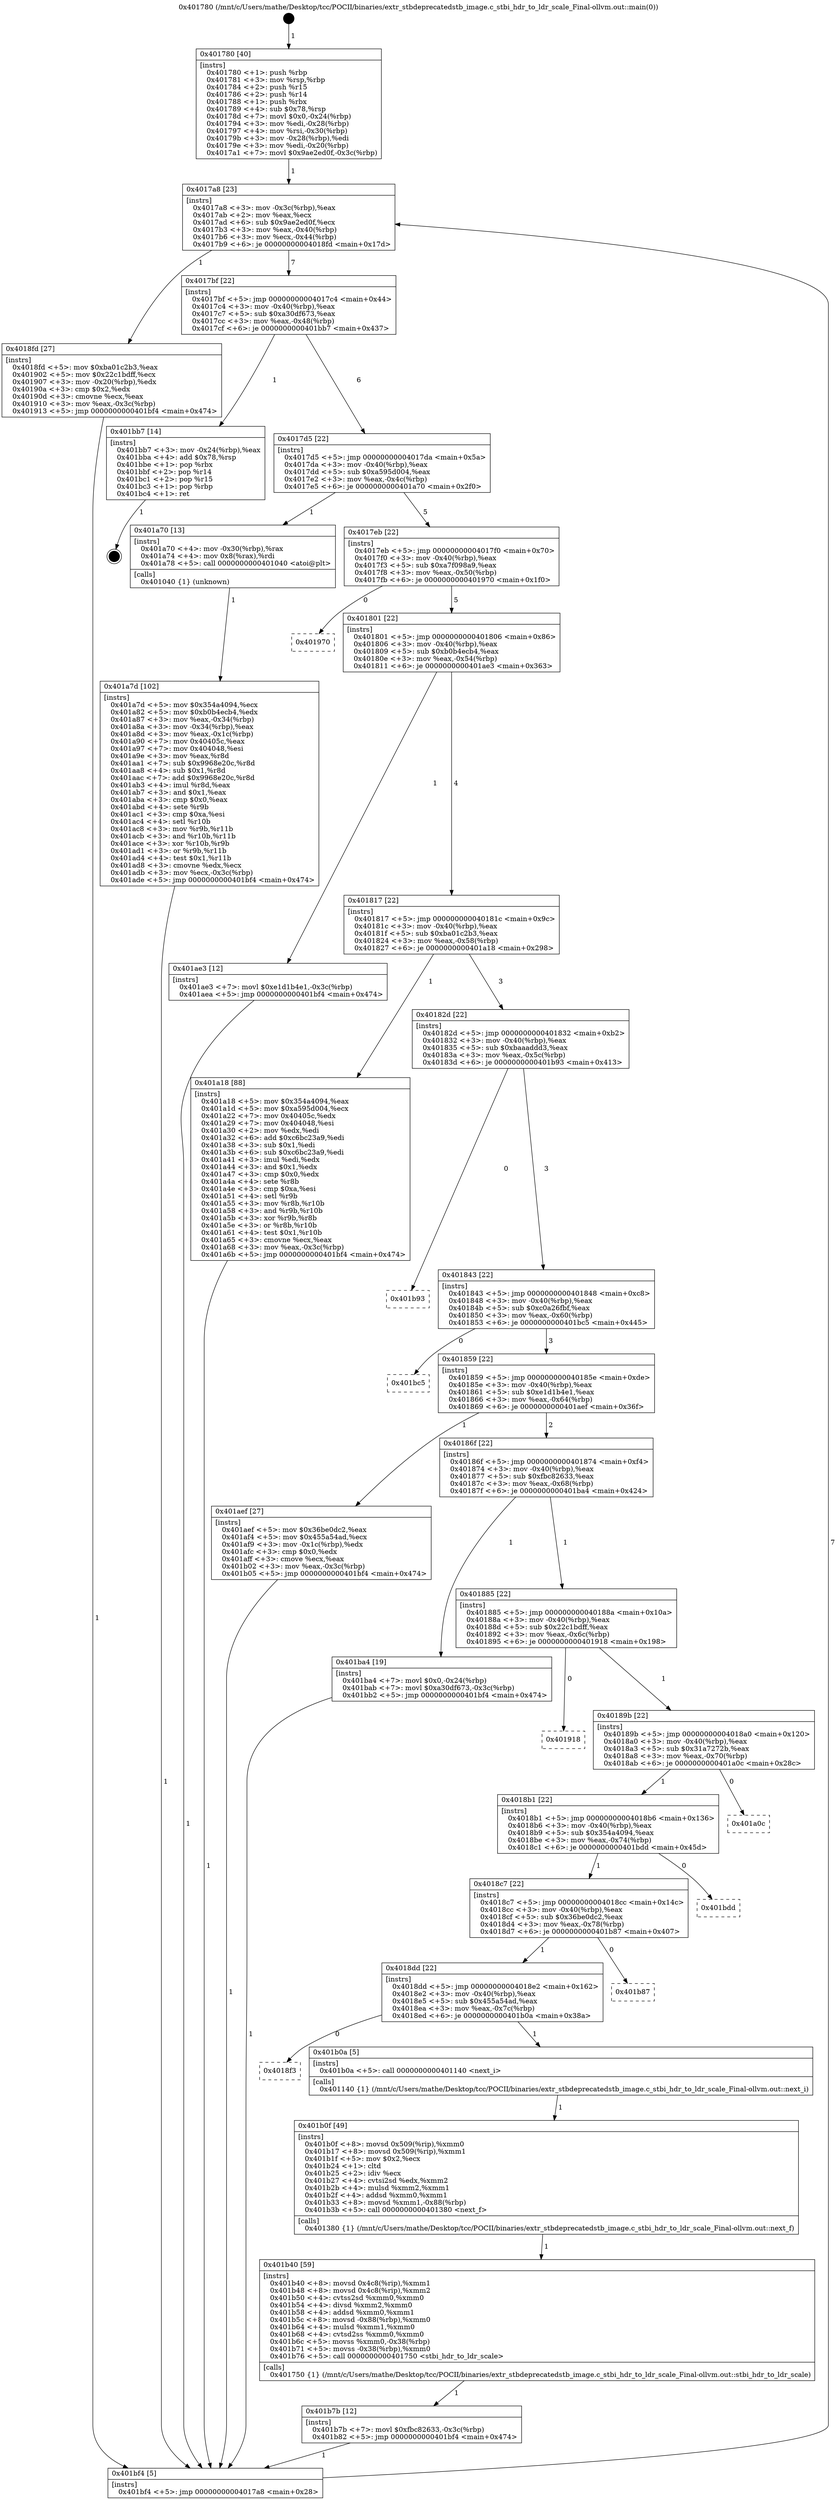 digraph "0x401780" {
  label = "0x401780 (/mnt/c/Users/mathe/Desktop/tcc/POCII/binaries/extr_stbdeprecatedstb_image.c_stbi_hdr_to_ldr_scale_Final-ollvm.out::main(0))"
  labelloc = "t"
  node[shape=record]

  Entry [label="",width=0.3,height=0.3,shape=circle,fillcolor=black,style=filled]
  "0x4017a8" [label="{
     0x4017a8 [23]\l
     | [instrs]\l
     &nbsp;&nbsp;0x4017a8 \<+3\>: mov -0x3c(%rbp),%eax\l
     &nbsp;&nbsp;0x4017ab \<+2\>: mov %eax,%ecx\l
     &nbsp;&nbsp;0x4017ad \<+6\>: sub $0x9ae2ed0f,%ecx\l
     &nbsp;&nbsp;0x4017b3 \<+3\>: mov %eax,-0x40(%rbp)\l
     &nbsp;&nbsp;0x4017b6 \<+3\>: mov %ecx,-0x44(%rbp)\l
     &nbsp;&nbsp;0x4017b9 \<+6\>: je 00000000004018fd \<main+0x17d\>\l
  }"]
  "0x4018fd" [label="{
     0x4018fd [27]\l
     | [instrs]\l
     &nbsp;&nbsp;0x4018fd \<+5\>: mov $0xba01c2b3,%eax\l
     &nbsp;&nbsp;0x401902 \<+5\>: mov $0x22c1bdff,%ecx\l
     &nbsp;&nbsp;0x401907 \<+3\>: mov -0x20(%rbp),%edx\l
     &nbsp;&nbsp;0x40190a \<+3\>: cmp $0x2,%edx\l
     &nbsp;&nbsp;0x40190d \<+3\>: cmovne %ecx,%eax\l
     &nbsp;&nbsp;0x401910 \<+3\>: mov %eax,-0x3c(%rbp)\l
     &nbsp;&nbsp;0x401913 \<+5\>: jmp 0000000000401bf4 \<main+0x474\>\l
  }"]
  "0x4017bf" [label="{
     0x4017bf [22]\l
     | [instrs]\l
     &nbsp;&nbsp;0x4017bf \<+5\>: jmp 00000000004017c4 \<main+0x44\>\l
     &nbsp;&nbsp;0x4017c4 \<+3\>: mov -0x40(%rbp),%eax\l
     &nbsp;&nbsp;0x4017c7 \<+5\>: sub $0xa30df673,%eax\l
     &nbsp;&nbsp;0x4017cc \<+3\>: mov %eax,-0x48(%rbp)\l
     &nbsp;&nbsp;0x4017cf \<+6\>: je 0000000000401bb7 \<main+0x437\>\l
  }"]
  "0x401bf4" [label="{
     0x401bf4 [5]\l
     | [instrs]\l
     &nbsp;&nbsp;0x401bf4 \<+5\>: jmp 00000000004017a8 \<main+0x28\>\l
  }"]
  "0x401780" [label="{
     0x401780 [40]\l
     | [instrs]\l
     &nbsp;&nbsp;0x401780 \<+1\>: push %rbp\l
     &nbsp;&nbsp;0x401781 \<+3\>: mov %rsp,%rbp\l
     &nbsp;&nbsp;0x401784 \<+2\>: push %r15\l
     &nbsp;&nbsp;0x401786 \<+2\>: push %r14\l
     &nbsp;&nbsp;0x401788 \<+1\>: push %rbx\l
     &nbsp;&nbsp;0x401789 \<+4\>: sub $0x78,%rsp\l
     &nbsp;&nbsp;0x40178d \<+7\>: movl $0x0,-0x24(%rbp)\l
     &nbsp;&nbsp;0x401794 \<+3\>: mov %edi,-0x28(%rbp)\l
     &nbsp;&nbsp;0x401797 \<+4\>: mov %rsi,-0x30(%rbp)\l
     &nbsp;&nbsp;0x40179b \<+3\>: mov -0x28(%rbp),%edi\l
     &nbsp;&nbsp;0x40179e \<+3\>: mov %edi,-0x20(%rbp)\l
     &nbsp;&nbsp;0x4017a1 \<+7\>: movl $0x9ae2ed0f,-0x3c(%rbp)\l
  }"]
  Exit [label="",width=0.3,height=0.3,shape=circle,fillcolor=black,style=filled,peripheries=2]
  "0x401bb7" [label="{
     0x401bb7 [14]\l
     | [instrs]\l
     &nbsp;&nbsp;0x401bb7 \<+3\>: mov -0x24(%rbp),%eax\l
     &nbsp;&nbsp;0x401bba \<+4\>: add $0x78,%rsp\l
     &nbsp;&nbsp;0x401bbe \<+1\>: pop %rbx\l
     &nbsp;&nbsp;0x401bbf \<+2\>: pop %r14\l
     &nbsp;&nbsp;0x401bc1 \<+2\>: pop %r15\l
     &nbsp;&nbsp;0x401bc3 \<+1\>: pop %rbp\l
     &nbsp;&nbsp;0x401bc4 \<+1\>: ret\l
  }"]
  "0x4017d5" [label="{
     0x4017d5 [22]\l
     | [instrs]\l
     &nbsp;&nbsp;0x4017d5 \<+5\>: jmp 00000000004017da \<main+0x5a\>\l
     &nbsp;&nbsp;0x4017da \<+3\>: mov -0x40(%rbp),%eax\l
     &nbsp;&nbsp;0x4017dd \<+5\>: sub $0xa595d004,%eax\l
     &nbsp;&nbsp;0x4017e2 \<+3\>: mov %eax,-0x4c(%rbp)\l
     &nbsp;&nbsp;0x4017e5 \<+6\>: je 0000000000401a70 \<main+0x2f0\>\l
  }"]
  "0x401b7b" [label="{
     0x401b7b [12]\l
     | [instrs]\l
     &nbsp;&nbsp;0x401b7b \<+7\>: movl $0xfbc82633,-0x3c(%rbp)\l
     &nbsp;&nbsp;0x401b82 \<+5\>: jmp 0000000000401bf4 \<main+0x474\>\l
  }"]
  "0x401a70" [label="{
     0x401a70 [13]\l
     | [instrs]\l
     &nbsp;&nbsp;0x401a70 \<+4\>: mov -0x30(%rbp),%rax\l
     &nbsp;&nbsp;0x401a74 \<+4\>: mov 0x8(%rax),%rdi\l
     &nbsp;&nbsp;0x401a78 \<+5\>: call 0000000000401040 \<atoi@plt\>\l
     | [calls]\l
     &nbsp;&nbsp;0x401040 \{1\} (unknown)\l
  }"]
  "0x4017eb" [label="{
     0x4017eb [22]\l
     | [instrs]\l
     &nbsp;&nbsp;0x4017eb \<+5\>: jmp 00000000004017f0 \<main+0x70\>\l
     &nbsp;&nbsp;0x4017f0 \<+3\>: mov -0x40(%rbp),%eax\l
     &nbsp;&nbsp;0x4017f3 \<+5\>: sub $0xa7f098a9,%eax\l
     &nbsp;&nbsp;0x4017f8 \<+3\>: mov %eax,-0x50(%rbp)\l
     &nbsp;&nbsp;0x4017fb \<+6\>: je 0000000000401970 \<main+0x1f0\>\l
  }"]
  "0x401b40" [label="{
     0x401b40 [59]\l
     | [instrs]\l
     &nbsp;&nbsp;0x401b40 \<+8\>: movsd 0x4c8(%rip),%xmm1\l
     &nbsp;&nbsp;0x401b48 \<+8\>: movsd 0x4c8(%rip),%xmm2\l
     &nbsp;&nbsp;0x401b50 \<+4\>: cvtss2sd %xmm0,%xmm0\l
     &nbsp;&nbsp;0x401b54 \<+4\>: divsd %xmm2,%xmm0\l
     &nbsp;&nbsp;0x401b58 \<+4\>: addsd %xmm0,%xmm1\l
     &nbsp;&nbsp;0x401b5c \<+8\>: movsd -0x88(%rbp),%xmm0\l
     &nbsp;&nbsp;0x401b64 \<+4\>: mulsd %xmm1,%xmm0\l
     &nbsp;&nbsp;0x401b68 \<+4\>: cvtsd2ss %xmm0,%xmm0\l
     &nbsp;&nbsp;0x401b6c \<+5\>: movss %xmm0,-0x38(%rbp)\l
     &nbsp;&nbsp;0x401b71 \<+5\>: movss -0x38(%rbp),%xmm0\l
     &nbsp;&nbsp;0x401b76 \<+5\>: call 0000000000401750 \<stbi_hdr_to_ldr_scale\>\l
     | [calls]\l
     &nbsp;&nbsp;0x401750 \{1\} (/mnt/c/Users/mathe/Desktop/tcc/POCII/binaries/extr_stbdeprecatedstb_image.c_stbi_hdr_to_ldr_scale_Final-ollvm.out::stbi_hdr_to_ldr_scale)\l
  }"]
  "0x401970" [label="{
     0x401970\l
  }", style=dashed]
  "0x401801" [label="{
     0x401801 [22]\l
     | [instrs]\l
     &nbsp;&nbsp;0x401801 \<+5\>: jmp 0000000000401806 \<main+0x86\>\l
     &nbsp;&nbsp;0x401806 \<+3\>: mov -0x40(%rbp),%eax\l
     &nbsp;&nbsp;0x401809 \<+5\>: sub $0xb0b4ecb4,%eax\l
     &nbsp;&nbsp;0x40180e \<+3\>: mov %eax,-0x54(%rbp)\l
     &nbsp;&nbsp;0x401811 \<+6\>: je 0000000000401ae3 \<main+0x363\>\l
  }"]
  "0x401b0f" [label="{
     0x401b0f [49]\l
     | [instrs]\l
     &nbsp;&nbsp;0x401b0f \<+8\>: movsd 0x509(%rip),%xmm0\l
     &nbsp;&nbsp;0x401b17 \<+8\>: movsd 0x509(%rip),%xmm1\l
     &nbsp;&nbsp;0x401b1f \<+5\>: mov $0x2,%ecx\l
     &nbsp;&nbsp;0x401b24 \<+1\>: cltd\l
     &nbsp;&nbsp;0x401b25 \<+2\>: idiv %ecx\l
     &nbsp;&nbsp;0x401b27 \<+4\>: cvtsi2sd %edx,%xmm2\l
     &nbsp;&nbsp;0x401b2b \<+4\>: mulsd %xmm2,%xmm1\l
     &nbsp;&nbsp;0x401b2f \<+4\>: addsd %xmm0,%xmm1\l
     &nbsp;&nbsp;0x401b33 \<+8\>: movsd %xmm1,-0x88(%rbp)\l
     &nbsp;&nbsp;0x401b3b \<+5\>: call 0000000000401380 \<next_f\>\l
     | [calls]\l
     &nbsp;&nbsp;0x401380 \{1\} (/mnt/c/Users/mathe/Desktop/tcc/POCII/binaries/extr_stbdeprecatedstb_image.c_stbi_hdr_to_ldr_scale_Final-ollvm.out::next_f)\l
  }"]
  "0x401ae3" [label="{
     0x401ae3 [12]\l
     | [instrs]\l
     &nbsp;&nbsp;0x401ae3 \<+7\>: movl $0xe1d1b4e1,-0x3c(%rbp)\l
     &nbsp;&nbsp;0x401aea \<+5\>: jmp 0000000000401bf4 \<main+0x474\>\l
  }"]
  "0x401817" [label="{
     0x401817 [22]\l
     | [instrs]\l
     &nbsp;&nbsp;0x401817 \<+5\>: jmp 000000000040181c \<main+0x9c\>\l
     &nbsp;&nbsp;0x40181c \<+3\>: mov -0x40(%rbp),%eax\l
     &nbsp;&nbsp;0x40181f \<+5\>: sub $0xba01c2b3,%eax\l
     &nbsp;&nbsp;0x401824 \<+3\>: mov %eax,-0x58(%rbp)\l
     &nbsp;&nbsp;0x401827 \<+6\>: je 0000000000401a18 \<main+0x298\>\l
  }"]
  "0x4018f3" [label="{
     0x4018f3\l
  }", style=dashed]
  "0x401a18" [label="{
     0x401a18 [88]\l
     | [instrs]\l
     &nbsp;&nbsp;0x401a18 \<+5\>: mov $0x354a4094,%eax\l
     &nbsp;&nbsp;0x401a1d \<+5\>: mov $0xa595d004,%ecx\l
     &nbsp;&nbsp;0x401a22 \<+7\>: mov 0x40405c,%edx\l
     &nbsp;&nbsp;0x401a29 \<+7\>: mov 0x404048,%esi\l
     &nbsp;&nbsp;0x401a30 \<+2\>: mov %edx,%edi\l
     &nbsp;&nbsp;0x401a32 \<+6\>: add $0xc6bc23a9,%edi\l
     &nbsp;&nbsp;0x401a38 \<+3\>: sub $0x1,%edi\l
     &nbsp;&nbsp;0x401a3b \<+6\>: sub $0xc6bc23a9,%edi\l
     &nbsp;&nbsp;0x401a41 \<+3\>: imul %edi,%edx\l
     &nbsp;&nbsp;0x401a44 \<+3\>: and $0x1,%edx\l
     &nbsp;&nbsp;0x401a47 \<+3\>: cmp $0x0,%edx\l
     &nbsp;&nbsp;0x401a4a \<+4\>: sete %r8b\l
     &nbsp;&nbsp;0x401a4e \<+3\>: cmp $0xa,%esi\l
     &nbsp;&nbsp;0x401a51 \<+4\>: setl %r9b\l
     &nbsp;&nbsp;0x401a55 \<+3\>: mov %r8b,%r10b\l
     &nbsp;&nbsp;0x401a58 \<+3\>: and %r9b,%r10b\l
     &nbsp;&nbsp;0x401a5b \<+3\>: xor %r9b,%r8b\l
     &nbsp;&nbsp;0x401a5e \<+3\>: or %r8b,%r10b\l
     &nbsp;&nbsp;0x401a61 \<+4\>: test $0x1,%r10b\l
     &nbsp;&nbsp;0x401a65 \<+3\>: cmovne %ecx,%eax\l
     &nbsp;&nbsp;0x401a68 \<+3\>: mov %eax,-0x3c(%rbp)\l
     &nbsp;&nbsp;0x401a6b \<+5\>: jmp 0000000000401bf4 \<main+0x474\>\l
  }"]
  "0x40182d" [label="{
     0x40182d [22]\l
     | [instrs]\l
     &nbsp;&nbsp;0x40182d \<+5\>: jmp 0000000000401832 \<main+0xb2\>\l
     &nbsp;&nbsp;0x401832 \<+3\>: mov -0x40(%rbp),%eax\l
     &nbsp;&nbsp;0x401835 \<+5\>: sub $0xbaaaddd3,%eax\l
     &nbsp;&nbsp;0x40183a \<+3\>: mov %eax,-0x5c(%rbp)\l
     &nbsp;&nbsp;0x40183d \<+6\>: je 0000000000401b93 \<main+0x413\>\l
  }"]
  "0x401a7d" [label="{
     0x401a7d [102]\l
     | [instrs]\l
     &nbsp;&nbsp;0x401a7d \<+5\>: mov $0x354a4094,%ecx\l
     &nbsp;&nbsp;0x401a82 \<+5\>: mov $0xb0b4ecb4,%edx\l
     &nbsp;&nbsp;0x401a87 \<+3\>: mov %eax,-0x34(%rbp)\l
     &nbsp;&nbsp;0x401a8a \<+3\>: mov -0x34(%rbp),%eax\l
     &nbsp;&nbsp;0x401a8d \<+3\>: mov %eax,-0x1c(%rbp)\l
     &nbsp;&nbsp;0x401a90 \<+7\>: mov 0x40405c,%eax\l
     &nbsp;&nbsp;0x401a97 \<+7\>: mov 0x404048,%esi\l
     &nbsp;&nbsp;0x401a9e \<+3\>: mov %eax,%r8d\l
     &nbsp;&nbsp;0x401aa1 \<+7\>: sub $0x9968e20c,%r8d\l
     &nbsp;&nbsp;0x401aa8 \<+4\>: sub $0x1,%r8d\l
     &nbsp;&nbsp;0x401aac \<+7\>: add $0x9968e20c,%r8d\l
     &nbsp;&nbsp;0x401ab3 \<+4\>: imul %r8d,%eax\l
     &nbsp;&nbsp;0x401ab7 \<+3\>: and $0x1,%eax\l
     &nbsp;&nbsp;0x401aba \<+3\>: cmp $0x0,%eax\l
     &nbsp;&nbsp;0x401abd \<+4\>: sete %r9b\l
     &nbsp;&nbsp;0x401ac1 \<+3\>: cmp $0xa,%esi\l
     &nbsp;&nbsp;0x401ac4 \<+4\>: setl %r10b\l
     &nbsp;&nbsp;0x401ac8 \<+3\>: mov %r9b,%r11b\l
     &nbsp;&nbsp;0x401acb \<+3\>: and %r10b,%r11b\l
     &nbsp;&nbsp;0x401ace \<+3\>: xor %r10b,%r9b\l
     &nbsp;&nbsp;0x401ad1 \<+3\>: or %r9b,%r11b\l
     &nbsp;&nbsp;0x401ad4 \<+4\>: test $0x1,%r11b\l
     &nbsp;&nbsp;0x401ad8 \<+3\>: cmovne %edx,%ecx\l
     &nbsp;&nbsp;0x401adb \<+3\>: mov %ecx,-0x3c(%rbp)\l
     &nbsp;&nbsp;0x401ade \<+5\>: jmp 0000000000401bf4 \<main+0x474\>\l
  }"]
  "0x401b0a" [label="{
     0x401b0a [5]\l
     | [instrs]\l
     &nbsp;&nbsp;0x401b0a \<+5\>: call 0000000000401140 \<next_i\>\l
     | [calls]\l
     &nbsp;&nbsp;0x401140 \{1\} (/mnt/c/Users/mathe/Desktop/tcc/POCII/binaries/extr_stbdeprecatedstb_image.c_stbi_hdr_to_ldr_scale_Final-ollvm.out::next_i)\l
  }"]
  "0x401b93" [label="{
     0x401b93\l
  }", style=dashed]
  "0x401843" [label="{
     0x401843 [22]\l
     | [instrs]\l
     &nbsp;&nbsp;0x401843 \<+5\>: jmp 0000000000401848 \<main+0xc8\>\l
     &nbsp;&nbsp;0x401848 \<+3\>: mov -0x40(%rbp),%eax\l
     &nbsp;&nbsp;0x40184b \<+5\>: sub $0xc0a26fbf,%eax\l
     &nbsp;&nbsp;0x401850 \<+3\>: mov %eax,-0x60(%rbp)\l
     &nbsp;&nbsp;0x401853 \<+6\>: je 0000000000401bc5 \<main+0x445\>\l
  }"]
  "0x4018dd" [label="{
     0x4018dd [22]\l
     | [instrs]\l
     &nbsp;&nbsp;0x4018dd \<+5\>: jmp 00000000004018e2 \<main+0x162\>\l
     &nbsp;&nbsp;0x4018e2 \<+3\>: mov -0x40(%rbp),%eax\l
     &nbsp;&nbsp;0x4018e5 \<+5\>: sub $0x455a54ad,%eax\l
     &nbsp;&nbsp;0x4018ea \<+3\>: mov %eax,-0x7c(%rbp)\l
     &nbsp;&nbsp;0x4018ed \<+6\>: je 0000000000401b0a \<main+0x38a\>\l
  }"]
  "0x401bc5" [label="{
     0x401bc5\l
  }", style=dashed]
  "0x401859" [label="{
     0x401859 [22]\l
     | [instrs]\l
     &nbsp;&nbsp;0x401859 \<+5\>: jmp 000000000040185e \<main+0xde\>\l
     &nbsp;&nbsp;0x40185e \<+3\>: mov -0x40(%rbp),%eax\l
     &nbsp;&nbsp;0x401861 \<+5\>: sub $0xe1d1b4e1,%eax\l
     &nbsp;&nbsp;0x401866 \<+3\>: mov %eax,-0x64(%rbp)\l
     &nbsp;&nbsp;0x401869 \<+6\>: je 0000000000401aef \<main+0x36f\>\l
  }"]
  "0x401b87" [label="{
     0x401b87\l
  }", style=dashed]
  "0x401aef" [label="{
     0x401aef [27]\l
     | [instrs]\l
     &nbsp;&nbsp;0x401aef \<+5\>: mov $0x36be0dc2,%eax\l
     &nbsp;&nbsp;0x401af4 \<+5\>: mov $0x455a54ad,%ecx\l
     &nbsp;&nbsp;0x401af9 \<+3\>: mov -0x1c(%rbp),%edx\l
     &nbsp;&nbsp;0x401afc \<+3\>: cmp $0x0,%edx\l
     &nbsp;&nbsp;0x401aff \<+3\>: cmove %ecx,%eax\l
     &nbsp;&nbsp;0x401b02 \<+3\>: mov %eax,-0x3c(%rbp)\l
     &nbsp;&nbsp;0x401b05 \<+5\>: jmp 0000000000401bf4 \<main+0x474\>\l
  }"]
  "0x40186f" [label="{
     0x40186f [22]\l
     | [instrs]\l
     &nbsp;&nbsp;0x40186f \<+5\>: jmp 0000000000401874 \<main+0xf4\>\l
     &nbsp;&nbsp;0x401874 \<+3\>: mov -0x40(%rbp),%eax\l
     &nbsp;&nbsp;0x401877 \<+5\>: sub $0xfbc82633,%eax\l
     &nbsp;&nbsp;0x40187c \<+3\>: mov %eax,-0x68(%rbp)\l
     &nbsp;&nbsp;0x40187f \<+6\>: je 0000000000401ba4 \<main+0x424\>\l
  }"]
  "0x4018c7" [label="{
     0x4018c7 [22]\l
     | [instrs]\l
     &nbsp;&nbsp;0x4018c7 \<+5\>: jmp 00000000004018cc \<main+0x14c\>\l
     &nbsp;&nbsp;0x4018cc \<+3\>: mov -0x40(%rbp),%eax\l
     &nbsp;&nbsp;0x4018cf \<+5\>: sub $0x36be0dc2,%eax\l
     &nbsp;&nbsp;0x4018d4 \<+3\>: mov %eax,-0x78(%rbp)\l
     &nbsp;&nbsp;0x4018d7 \<+6\>: je 0000000000401b87 \<main+0x407\>\l
  }"]
  "0x401ba4" [label="{
     0x401ba4 [19]\l
     | [instrs]\l
     &nbsp;&nbsp;0x401ba4 \<+7\>: movl $0x0,-0x24(%rbp)\l
     &nbsp;&nbsp;0x401bab \<+7\>: movl $0xa30df673,-0x3c(%rbp)\l
     &nbsp;&nbsp;0x401bb2 \<+5\>: jmp 0000000000401bf4 \<main+0x474\>\l
  }"]
  "0x401885" [label="{
     0x401885 [22]\l
     | [instrs]\l
     &nbsp;&nbsp;0x401885 \<+5\>: jmp 000000000040188a \<main+0x10a\>\l
     &nbsp;&nbsp;0x40188a \<+3\>: mov -0x40(%rbp),%eax\l
     &nbsp;&nbsp;0x40188d \<+5\>: sub $0x22c1bdff,%eax\l
     &nbsp;&nbsp;0x401892 \<+3\>: mov %eax,-0x6c(%rbp)\l
     &nbsp;&nbsp;0x401895 \<+6\>: je 0000000000401918 \<main+0x198\>\l
  }"]
  "0x401bdd" [label="{
     0x401bdd\l
  }", style=dashed]
  "0x401918" [label="{
     0x401918\l
  }", style=dashed]
  "0x40189b" [label="{
     0x40189b [22]\l
     | [instrs]\l
     &nbsp;&nbsp;0x40189b \<+5\>: jmp 00000000004018a0 \<main+0x120\>\l
     &nbsp;&nbsp;0x4018a0 \<+3\>: mov -0x40(%rbp),%eax\l
     &nbsp;&nbsp;0x4018a3 \<+5\>: sub $0x31a7272b,%eax\l
     &nbsp;&nbsp;0x4018a8 \<+3\>: mov %eax,-0x70(%rbp)\l
     &nbsp;&nbsp;0x4018ab \<+6\>: je 0000000000401a0c \<main+0x28c\>\l
  }"]
  "0x4018b1" [label="{
     0x4018b1 [22]\l
     | [instrs]\l
     &nbsp;&nbsp;0x4018b1 \<+5\>: jmp 00000000004018b6 \<main+0x136\>\l
     &nbsp;&nbsp;0x4018b6 \<+3\>: mov -0x40(%rbp),%eax\l
     &nbsp;&nbsp;0x4018b9 \<+5\>: sub $0x354a4094,%eax\l
     &nbsp;&nbsp;0x4018be \<+3\>: mov %eax,-0x74(%rbp)\l
     &nbsp;&nbsp;0x4018c1 \<+6\>: je 0000000000401bdd \<main+0x45d\>\l
  }"]
  "0x401a0c" [label="{
     0x401a0c\l
  }", style=dashed]
  Entry -> "0x401780" [label=" 1"]
  "0x4017a8" -> "0x4018fd" [label=" 1"]
  "0x4017a8" -> "0x4017bf" [label=" 7"]
  "0x4018fd" -> "0x401bf4" [label=" 1"]
  "0x401780" -> "0x4017a8" [label=" 1"]
  "0x401bf4" -> "0x4017a8" [label=" 7"]
  "0x401bb7" -> Exit [label=" 1"]
  "0x4017bf" -> "0x401bb7" [label=" 1"]
  "0x4017bf" -> "0x4017d5" [label=" 6"]
  "0x401ba4" -> "0x401bf4" [label=" 1"]
  "0x4017d5" -> "0x401a70" [label=" 1"]
  "0x4017d5" -> "0x4017eb" [label=" 5"]
  "0x401b7b" -> "0x401bf4" [label=" 1"]
  "0x4017eb" -> "0x401970" [label=" 0"]
  "0x4017eb" -> "0x401801" [label=" 5"]
  "0x401b40" -> "0x401b7b" [label=" 1"]
  "0x401801" -> "0x401ae3" [label=" 1"]
  "0x401801" -> "0x401817" [label=" 4"]
  "0x401b0f" -> "0x401b40" [label=" 1"]
  "0x401817" -> "0x401a18" [label=" 1"]
  "0x401817" -> "0x40182d" [label=" 3"]
  "0x401a18" -> "0x401bf4" [label=" 1"]
  "0x401a70" -> "0x401a7d" [label=" 1"]
  "0x401a7d" -> "0x401bf4" [label=" 1"]
  "0x401ae3" -> "0x401bf4" [label=" 1"]
  "0x401b0a" -> "0x401b0f" [label=" 1"]
  "0x40182d" -> "0x401b93" [label=" 0"]
  "0x40182d" -> "0x401843" [label=" 3"]
  "0x4018dd" -> "0x4018f3" [label=" 0"]
  "0x401843" -> "0x401bc5" [label=" 0"]
  "0x401843" -> "0x401859" [label=" 3"]
  "0x4018dd" -> "0x401b0a" [label=" 1"]
  "0x401859" -> "0x401aef" [label=" 1"]
  "0x401859" -> "0x40186f" [label=" 2"]
  "0x401aef" -> "0x401bf4" [label=" 1"]
  "0x4018c7" -> "0x4018dd" [label=" 1"]
  "0x40186f" -> "0x401ba4" [label=" 1"]
  "0x40186f" -> "0x401885" [label=" 1"]
  "0x4018c7" -> "0x401b87" [label=" 0"]
  "0x401885" -> "0x401918" [label=" 0"]
  "0x401885" -> "0x40189b" [label=" 1"]
  "0x4018b1" -> "0x4018c7" [label=" 1"]
  "0x40189b" -> "0x401a0c" [label=" 0"]
  "0x40189b" -> "0x4018b1" [label=" 1"]
  "0x4018b1" -> "0x401bdd" [label=" 0"]
}
